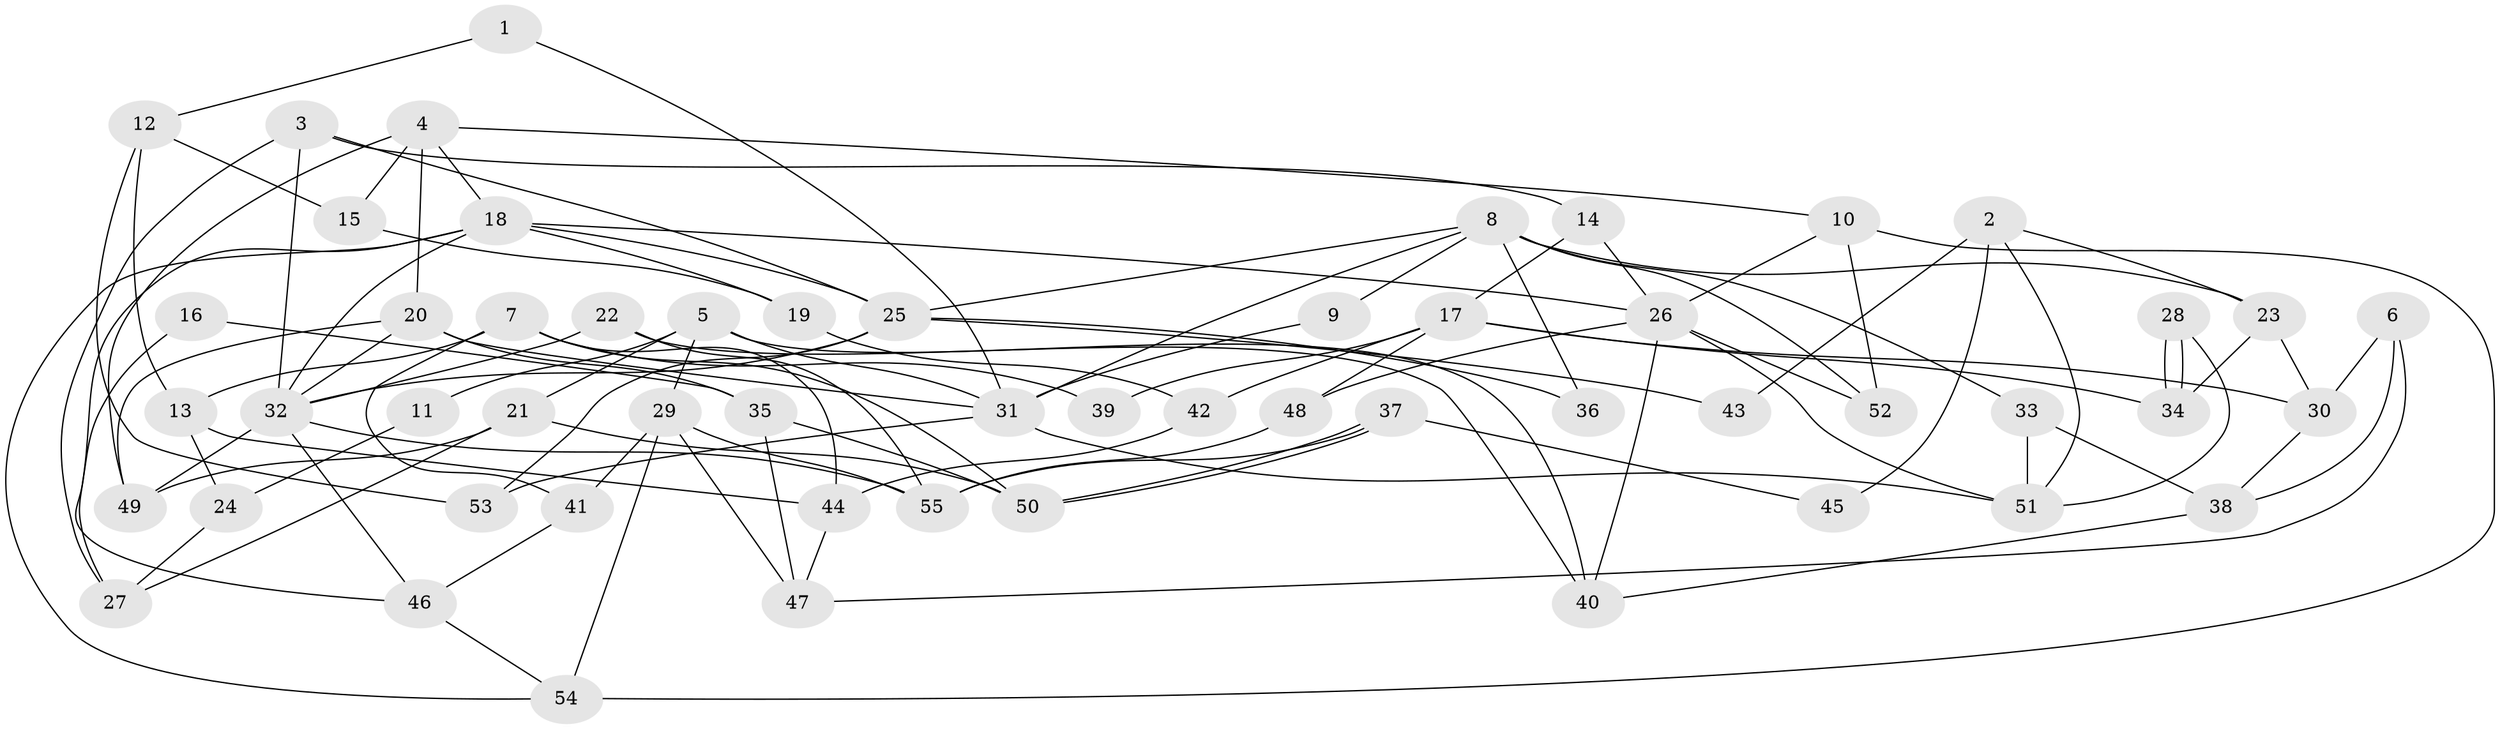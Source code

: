 // Generated by graph-tools (version 1.1) at 2025/49/03/09/25 04:49:20]
// undirected, 55 vertices, 110 edges
graph export_dot {
graph [start="1"]
  node [color=gray90,style=filled];
  1;
  2;
  3;
  4;
  5;
  6;
  7;
  8;
  9;
  10;
  11;
  12;
  13;
  14;
  15;
  16;
  17;
  18;
  19;
  20;
  21;
  22;
  23;
  24;
  25;
  26;
  27;
  28;
  29;
  30;
  31;
  32;
  33;
  34;
  35;
  36;
  37;
  38;
  39;
  40;
  41;
  42;
  43;
  44;
  45;
  46;
  47;
  48;
  49;
  50;
  51;
  52;
  53;
  54;
  55;
  1 -- 12;
  1 -- 31;
  2 -- 23;
  2 -- 51;
  2 -- 43;
  2 -- 45;
  3 -- 25;
  3 -- 14;
  3 -- 27;
  3 -- 32;
  4 -- 49;
  4 -- 18;
  4 -- 10;
  4 -- 15;
  4 -- 20;
  5 -- 21;
  5 -- 29;
  5 -- 11;
  5 -- 31;
  5 -- 40;
  6 -- 30;
  6 -- 47;
  6 -- 38;
  7 -- 41;
  7 -- 44;
  7 -- 13;
  7 -- 39;
  7 -- 50;
  8 -- 52;
  8 -- 31;
  8 -- 9;
  8 -- 23;
  8 -- 25;
  8 -- 33;
  8 -- 36;
  9 -- 31;
  10 -- 26;
  10 -- 52;
  10 -- 54;
  11 -- 24;
  12 -- 13;
  12 -- 53;
  12 -- 15;
  13 -- 44;
  13 -- 24;
  14 -- 26;
  14 -- 17;
  15 -- 19;
  16 -- 35;
  16 -- 27;
  17 -- 30;
  17 -- 48;
  17 -- 34;
  17 -- 39;
  17 -- 42;
  18 -- 25;
  18 -- 32;
  18 -- 19;
  18 -- 26;
  18 -- 46;
  18 -- 54;
  19 -- 42;
  20 -- 32;
  20 -- 31;
  20 -- 35;
  20 -- 49;
  21 -- 50;
  21 -- 49;
  21 -- 27;
  22 -- 40;
  22 -- 32;
  22 -- 55;
  23 -- 34;
  23 -- 30;
  24 -- 27;
  25 -- 32;
  25 -- 36;
  25 -- 43;
  25 -- 53;
  26 -- 51;
  26 -- 40;
  26 -- 48;
  26 -- 52;
  28 -- 51;
  28 -- 34;
  28 -- 34;
  29 -- 55;
  29 -- 54;
  29 -- 41;
  29 -- 47;
  30 -- 38;
  31 -- 51;
  31 -- 53;
  32 -- 46;
  32 -- 49;
  32 -- 55;
  33 -- 38;
  33 -- 51;
  35 -- 50;
  35 -- 47;
  37 -- 50;
  37 -- 50;
  37 -- 55;
  37 -- 45;
  38 -- 40;
  41 -- 46;
  42 -- 44;
  44 -- 47;
  46 -- 54;
  48 -- 55;
}
